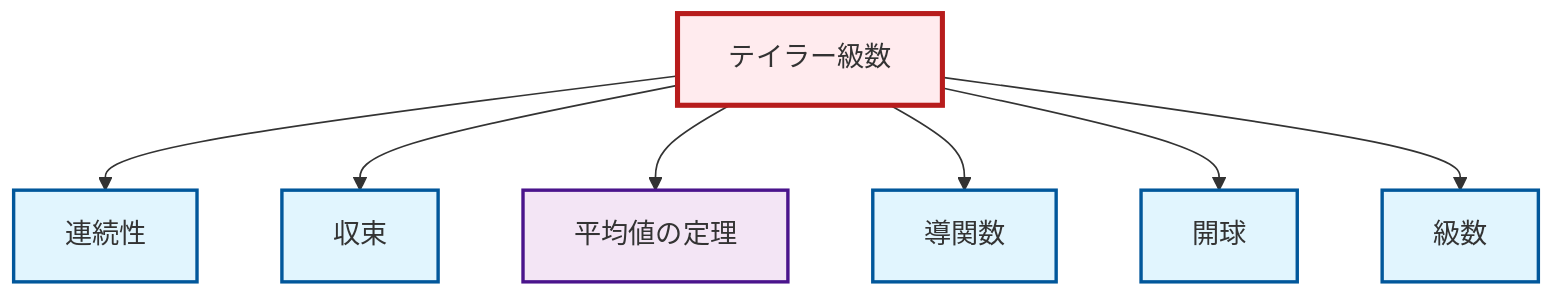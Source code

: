 graph TD
    classDef definition fill:#e1f5fe,stroke:#01579b,stroke-width:2px
    classDef theorem fill:#f3e5f5,stroke:#4a148c,stroke-width:2px
    classDef axiom fill:#fff3e0,stroke:#e65100,stroke-width:2px
    classDef example fill:#e8f5e9,stroke:#1b5e20,stroke-width:2px
    classDef current fill:#ffebee,stroke:#b71c1c,stroke-width:3px
    def-series["級数"]:::definition
    thm-taylor-series["テイラー級数"]:::theorem
    def-open-ball["開球"]:::definition
    def-convergence["収束"]:::definition
    def-derivative["導関数"]:::definition
    def-continuity["連続性"]:::definition
    thm-mean-value["平均値の定理"]:::theorem
    thm-taylor-series --> def-continuity
    thm-taylor-series --> def-convergence
    thm-taylor-series --> thm-mean-value
    thm-taylor-series --> def-derivative
    thm-taylor-series --> def-open-ball
    thm-taylor-series --> def-series
    class thm-taylor-series current